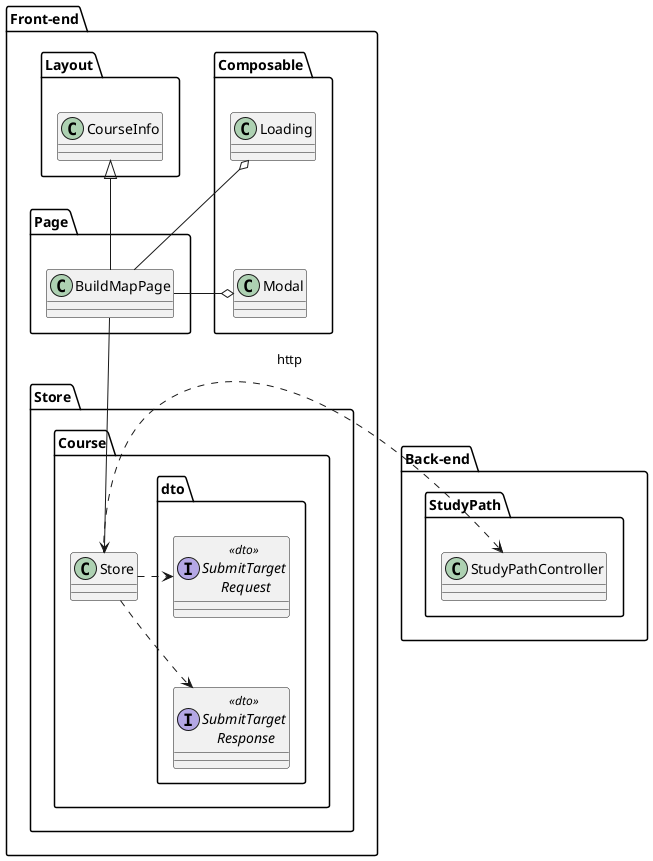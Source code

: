 @startuml
package "Front-end" as FE{
    package Composable {
        Class Modal {}
        Class Loading {}
        Modal -u[hidden]-|> Loading
    }
    package Page {
        Class BuildMapPage {}
    }
    package Layout {
        Class CourseInfo{
        }
    }
    package Store{
        package Course {
            package dto {
                interface "SubmitTarget\n Request" as STReq <<dto>>{
                }
                interface "SubmitTarget\n Response" as STRes <<dto>>{
                }
                STRes .u[hidden].> STReq

            }
            class "Store" as CS {
            }
            CS .r.> STReq
            CS .r.> STRes

        }
    }
    BuildMapPage -u-|> CourseInfo
    BuildMapPage -l-o Composable.Modal
    BuildMapPage -l-o Composable.Loading
}
package "Back-end" as BE{
    package StudyPath{
        Class StudyPathController {
        }
    }
}
CS .l.> StudyPathController:http
BuildMapPage --> CS

@enduml